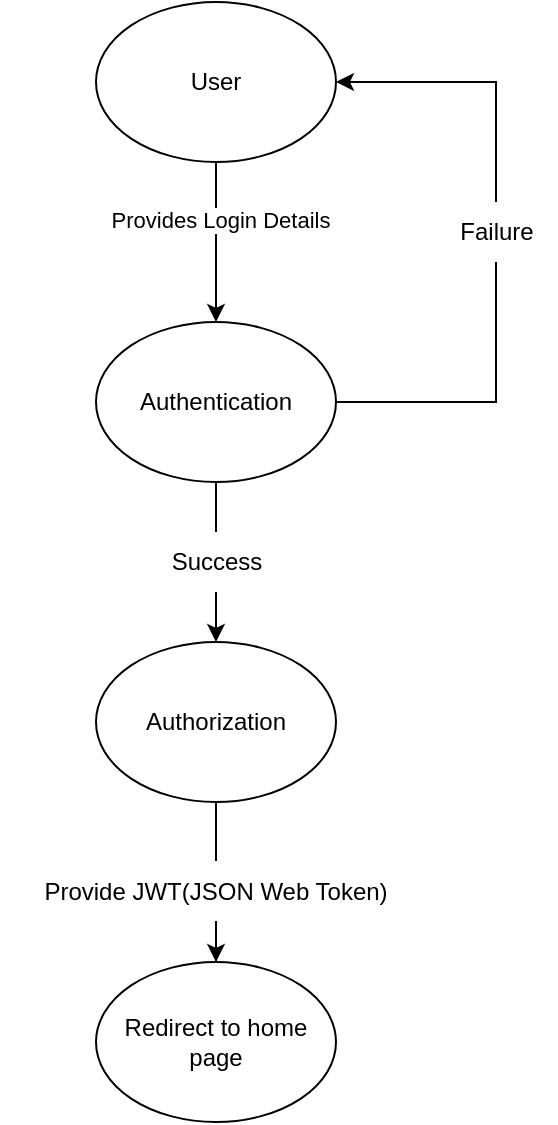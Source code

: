 <mxfile version="20.3.0" type="github">
  <diagram id="2Lc9v8gZ8uLKUwIAFyxS" name="Page-1">
    <mxGraphModel dx="1422" dy="744" grid="1" gridSize="10" guides="1" tooltips="1" connect="1" arrows="1" fold="1" page="1" pageScale="1" pageWidth="827" pageHeight="1169" math="0" shadow="0">
      <root>
        <mxCell id="0" />
        <mxCell id="1" parent="0" />
        <mxCell id="qJqXayi-ItmOOAuyGNNi-1" value="" style="edgeStyle=orthogonalEdgeStyle;rounded=0;orthogonalLoop=1;jettySize=auto;html=1;" edge="1" parent="1" source="qJqXayi-ItmOOAuyGNNi-3" target="qJqXayi-ItmOOAuyGNNi-6">
          <mxGeometry relative="1" as="geometry" />
        </mxCell>
        <mxCell id="qJqXayi-ItmOOAuyGNNi-2" value="Provides Login Details" style="edgeLabel;html=1;align=center;verticalAlign=middle;resizable=0;points=[];" vertex="1" connectable="0" parent="qJqXayi-ItmOOAuyGNNi-1">
          <mxGeometry x="-0.275" y="2" relative="1" as="geometry">
            <mxPoint as="offset" />
          </mxGeometry>
        </mxCell>
        <mxCell id="qJqXayi-ItmOOAuyGNNi-3" value="User " style="ellipse;whiteSpace=wrap;html=1;" vertex="1" parent="1">
          <mxGeometry x="350" y="140" width="120" height="80" as="geometry" />
        </mxCell>
        <mxCell id="qJqXayi-ItmOOAuyGNNi-4" value="" style="edgeStyle=orthogonalEdgeStyle;rounded=0;orthogonalLoop=1;jettySize=auto;html=1;startArrow=none;entryX=1;entryY=0.5;entryDx=0;entryDy=0;" edge="1" parent="1" source="qJqXayi-ItmOOAuyGNNi-8" target="qJqXayi-ItmOOAuyGNNi-3">
          <mxGeometry relative="1" as="geometry">
            <mxPoint x="570" y="340" as="targetPoint" />
            <Array as="points">
              <mxPoint x="550" y="180" />
            </Array>
          </mxGeometry>
        </mxCell>
        <mxCell id="qJqXayi-ItmOOAuyGNNi-5" value="" style="edgeStyle=orthogonalEdgeStyle;rounded=0;orthogonalLoop=1;jettySize=auto;html=1;startArrow=none;" edge="1" parent="1" source="qJqXayi-ItmOOAuyGNNi-12" target="qJqXayi-ItmOOAuyGNNi-11">
          <mxGeometry relative="1" as="geometry" />
        </mxCell>
        <mxCell id="qJqXayi-ItmOOAuyGNNi-6" value="Authentication" style="ellipse;whiteSpace=wrap;html=1;" vertex="1" parent="1">
          <mxGeometry x="350" y="300" width="120" height="80" as="geometry" />
        </mxCell>
        <mxCell id="qJqXayi-ItmOOAuyGNNi-8" value="Failure" style="text;html=1;align=center;verticalAlign=middle;resizable=0;points=[];autosize=1;strokeColor=none;fillColor=none;" vertex="1" parent="1">
          <mxGeometry x="520" y="240" width="60" height="30" as="geometry" />
        </mxCell>
        <mxCell id="qJqXayi-ItmOOAuyGNNi-9" value="" style="edgeStyle=orthogonalEdgeStyle;rounded=0;orthogonalLoop=1;jettySize=auto;html=1;endArrow=none;" edge="1" parent="1" source="qJqXayi-ItmOOAuyGNNi-6" target="qJqXayi-ItmOOAuyGNNi-8">
          <mxGeometry relative="1" as="geometry">
            <mxPoint x="470" y="340" as="sourcePoint" />
            <mxPoint x="550" y="340" as="targetPoint" />
          </mxGeometry>
        </mxCell>
        <mxCell id="qJqXayi-ItmOOAuyGNNi-10" value="" style="edgeStyle=orthogonalEdgeStyle;rounded=0;orthogonalLoop=1;jettySize=auto;html=1;startArrow=none;" edge="1" parent="1" source="qJqXayi-ItmOOAuyGNNi-15" target="qJqXayi-ItmOOAuyGNNi-14">
          <mxGeometry relative="1" as="geometry" />
        </mxCell>
        <mxCell id="qJqXayi-ItmOOAuyGNNi-11" value="Authorization" style="ellipse;whiteSpace=wrap;html=1;" vertex="1" parent="1">
          <mxGeometry x="350" y="460" width="120" height="80" as="geometry" />
        </mxCell>
        <mxCell id="qJqXayi-ItmOOAuyGNNi-12" value="Success" style="text;html=1;align=center;verticalAlign=middle;resizable=0;points=[];autosize=1;strokeColor=none;fillColor=none;" vertex="1" parent="1">
          <mxGeometry x="375" y="405" width="70" height="30" as="geometry" />
        </mxCell>
        <mxCell id="qJqXayi-ItmOOAuyGNNi-13" value="" style="edgeStyle=orthogonalEdgeStyle;rounded=0;orthogonalLoop=1;jettySize=auto;html=1;endArrow=none;" edge="1" parent="1" source="qJqXayi-ItmOOAuyGNNi-6" target="qJqXayi-ItmOOAuyGNNi-12">
          <mxGeometry relative="1" as="geometry">
            <mxPoint x="410" y="380" as="sourcePoint" />
            <mxPoint x="410" y="460" as="targetPoint" />
          </mxGeometry>
        </mxCell>
        <mxCell id="qJqXayi-ItmOOAuyGNNi-14" value="&lt;div&gt;Redirect to home page &lt;/div&gt;" style="ellipse;whiteSpace=wrap;html=1;" vertex="1" parent="1">
          <mxGeometry x="350" y="620" width="120" height="80" as="geometry" />
        </mxCell>
        <mxCell id="qJqXayi-ItmOOAuyGNNi-15" value="Provide JWT(JSON Web Token)" style="text;html=1;strokeColor=none;fillColor=none;align=center;verticalAlign=middle;whiteSpace=wrap;rounded=0;" vertex="1" parent="1">
          <mxGeometry x="302" y="569.5" width="216" height="30" as="geometry" />
        </mxCell>
        <mxCell id="qJqXayi-ItmOOAuyGNNi-16" value="" style="edgeStyle=orthogonalEdgeStyle;rounded=0;orthogonalLoop=1;jettySize=auto;html=1;endArrow=none;" edge="1" parent="1" source="qJqXayi-ItmOOAuyGNNi-11" target="qJqXayi-ItmOOAuyGNNi-15">
          <mxGeometry relative="1" as="geometry">
            <mxPoint x="410" y="540" as="sourcePoint" />
            <mxPoint x="410" y="620" as="targetPoint" />
          </mxGeometry>
        </mxCell>
      </root>
    </mxGraphModel>
  </diagram>
</mxfile>
